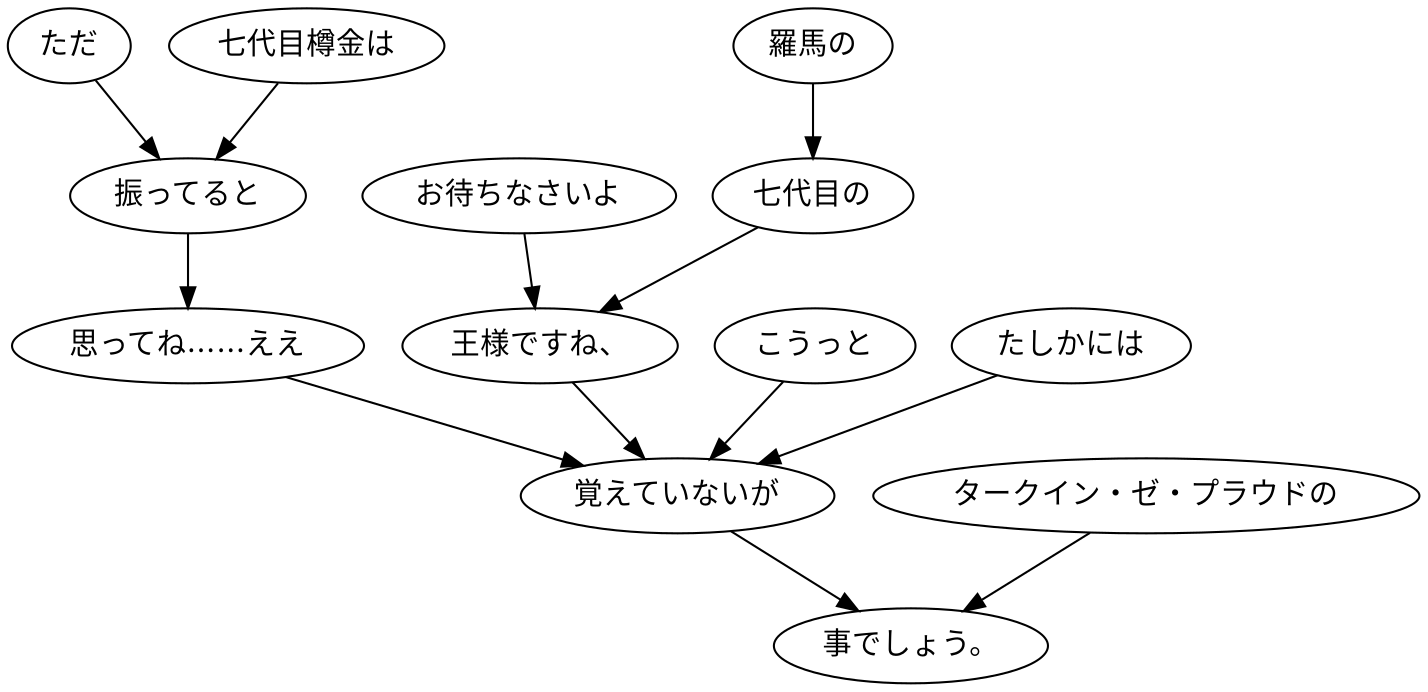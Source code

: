 digraph graph1433 {
	node0 [label="ただ"];
	node1 [label="七代目樽金は"];
	node2 [label="振ってると"];
	node3 [label="思ってね……ええ"];
	node4 [label="お待ちなさいよ"];
	node5 [label="羅馬の"];
	node6 [label="七代目の"];
	node7 [label="王様ですね、"];
	node8 [label="こうっと"];
	node9 [label="たしかには"];
	node10 [label="覚えていないが"];
	node11 [label="タークイン・ゼ・プラウドの"];
	node12 [label="事でしょう。"];
	node0 -> node2;
	node1 -> node2;
	node2 -> node3;
	node3 -> node10;
	node4 -> node7;
	node5 -> node6;
	node6 -> node7;
	node7 -> node10;
	node8 -> node10;
	node9 -> node10;
	node10 -> node12;
	node11 -> node12;
}
